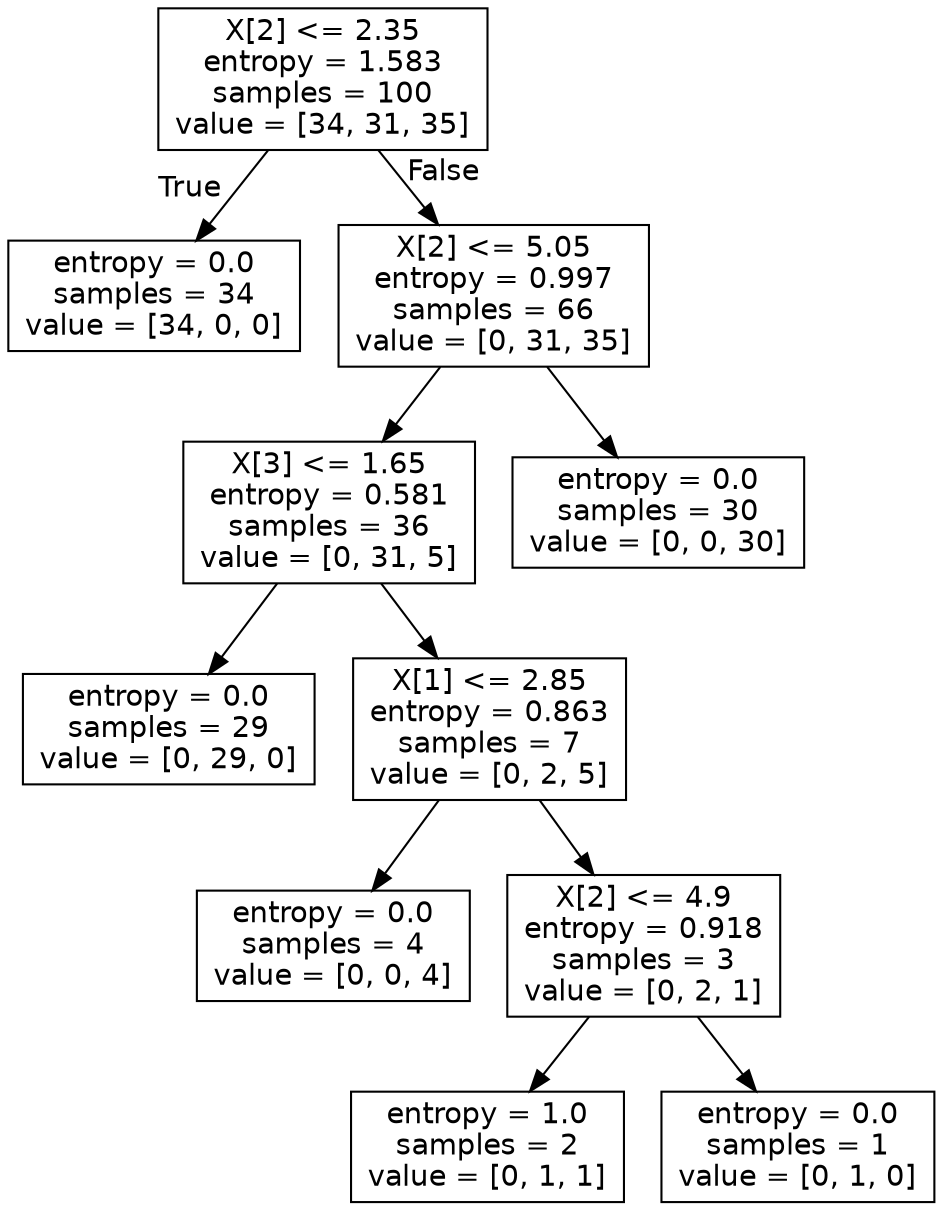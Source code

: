 digraph Tree {
node [shape=box, fontname="helvetica"] ;
edge [fontname="helvetica"] ;
0 [label="X[2] <= 2.35\nentropy = 1.583\nsamples = 100\nvalue = [34, 31, 35]"] ;
1 [label="entropy = 0.0\nsamples = 34\nvalue = [34, 0, 0]"] ;
0 -> 1 [labeldistance=2.5, labelangle=45, headlabel="True"] ;
2 [label="X[2] <= 5.05\nentropy = 0.997\nsamples = 66\nvalue = [0, 31, 35]"] ;
0 -> 2 [labeldistance=2.5, labelangle=-45, headlabel="False"] ;
3 [label="X[3] <= 1.65\nentropy = 0.581\nsamples = 36\nvalue = [0, 31, 5]"] ;
2 -> 3 ;
4 [label="entropy = 0.0\nsamples = 29\nvalue = [0, 29, 0]"] ;
3 -> 4 ;
5 [label="X[1] <= 2.85\nentropy = 0.863\nsamples = 7\nvalue = [0, 2, 5]"] ;
3 -> 5 ;
6 [label="entropy = 0.0\nsamples = 4\nvalue = [0, 0, 4]"] ;
5 -> 6 ;
7 [label="X[2] <= 4.9\nentropy = 0.918\nsamples = 3\nvalue = [0, 2, 1]"] ;
5 -> 7 ;
8 [label="entropy = 1.0\nsamples = 2\nvalue = [0, 1, 1]"] ;
7 -> 8 ;
9 [label="entropy = 0.0\nsamples = 1\nvalue = [0, 1, 0]"] ;
7 -> 9 ;
10 [label="entropy = 0.0\nsamples = 30\nvalue = [0, 0, 30]"] ;
2 -> 10 ;
}
